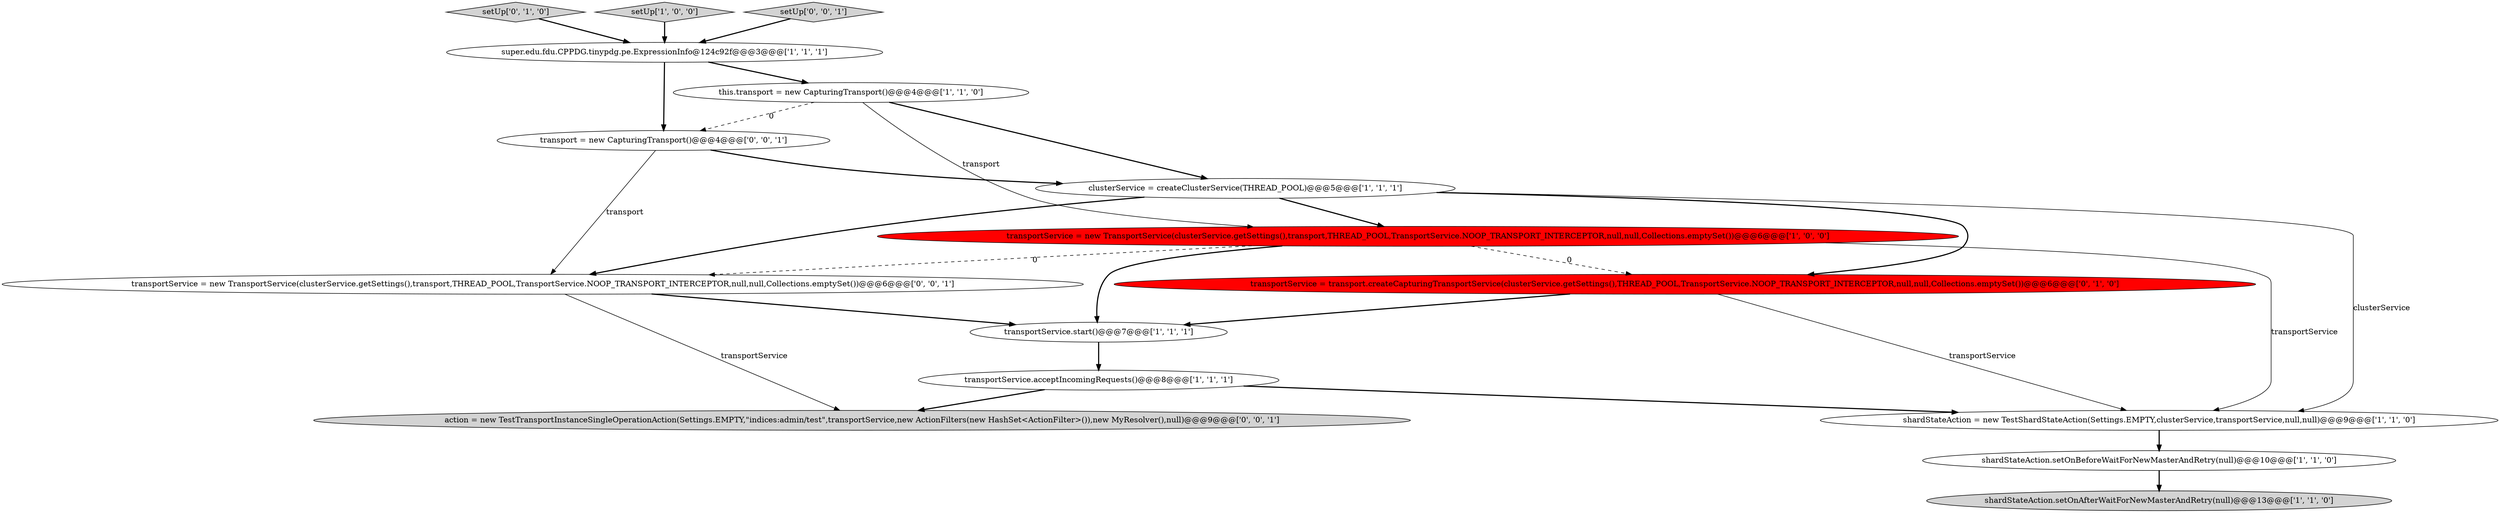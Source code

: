 digraph {
2 [style = filled, label = "super.edu.fdu.CPPDG.tinypdg.pe.ExpressionInfo@124c92f@@@3@@@['1', '1', '1']", fillcolor = white, shape = ellipse image = "AAA0AAABBB1BBB"];
6 [style = filled, label = "transportService = new TransportService(clusterService.getSettings(),transport,THREAD_POOL,TransportService.NOOP_TRANSPORT_INTERCEPTOR,null,null,Collections.emptySet())@@@6@@@['1', '0', '0']", fillcolor = red, shape = ellipse image = "AAA1AAABBB1BBB"];
9 [style = filled, label = "shardStateAction = new TestShardStateAction(Settings.EMPTY,clusterService,transportService,null,null)@@@9@@@['1', '1', '0']", fillcolor = white, shape = ellipse image = "AAA0AAABBB1BBB"];
3 [style = filled, label = "this.transport = new CapturingTransport()@@@4@@@['1', '1', '0']", fillcolor = white, shape = ellipse image = "AAA0AAABBB1BBB"];
0 [style = filled, label = "transportService.acceptIncomingRequests()@@@8@@@['1', '1', '1']", fillcolor = white, shape = ellipse image = "AAA0AAABBB1BBB"];
11 [style = filled, label = "transportService = transport.createCapturingTransportService(clusterService.getSettings(),THREAD_POOL,TransportService.NOOP_TRANSPORT_INTERCEPTOR,null,null,Collections.emptySet())@@@6@@@['0', '1', '0']", fillcolor = red, shape = ellipse image = "AAA1AAABBB2BBB"];
14 [style = filled, label = "transportService = new TransportService(clusterService.getSettings(),transport,THREAD_POOL,TransportService.NOOP_TRANSPORT_INTERCEPTOR,null,null,Collections.emptySet())@@@6@@@['0', '0', '1']", fillcolor = white, shape = ellipse image = "AAA0AAABBB3BBB"];
12 [style = filled, label = "action = new TestTransportInstanceSingleOperationAction(Settings.EMPTY,\"indices:admin/test\",transportService,new ActionFilters(new HashSet<ActionFilter>()),new MyResolver(),null)@@@9@@@['0', '0', '1']", fillcolor = lightgray, shape = ellipse image = "AAA0AAABBB3BBB"];
4 [style = filled, label = "clusterService = createClusterService(THREAD_POOL)@@@5@@@['1', '1', '1']", fillcolor = white, shape = ellipse image = "AAA0AAABBB1BBB"];
7 [style = filled, label = "shardStateAction.setOnBeforeWaitForNewMasterAndRetry(null)@@@10@@@['1', '1', '0']", fillcolor = white, shape = ellipse image = "AAA0AAABBB1BBB"];
10 [style = filled, label = "setUp['0', '1', '0']", fillcolor = lightgray, shape = diamond image = "AAA0AAABBB2BBB"];
13 [style = filled, label = "transport = new CapturingTransport()@@@4@@@['0', '0', '1']", fillcolor = white, shape = ellipse image = "AAA0AAABBB3BBB"];
1 [style = filled, label = "setUp['1', '0', '0']", fillcolor = lightgray, shape = diamond image = "AAA0AAABBB1BBB"];
8 [style = filled, label = "shardStateAction.setOnAfterWaitForNewMasterAndRetry(null)@@@13@@@['1', '1', '0']", fillcolor = lightgray, shape = ellipse image = "AAA0AAABBB1BBB"];
15 [style = filled, label = "setUp['0', '0', '1']", fillcolor = lightgray, shape = diamond image = "AAA0AAABBB3BBB"];
5 [style = filled, label = "transportService.start()@@@7@@@['1', '1', '1']", fillcolor = white, shape = ellipse image = "AAA0AAABBB1BBB"];
0->9 [style = bold, label=""];
4->14 [style = bold, label=""];
15->2 [style = bold, label=""];
4->9 [style = solid, label="clusterService"];
4->6 [style = bold, label=""];
0->12 [style = bold, label=""];
2->3 [style = bold, label=""];
6->11 [style = dashed, label="0"];
6->14 [style = dashed, label="0"];
9->7 [style = bold, label=""];
7->8 [style = bold, label=""];
3->13 [style = dashed, label="0"];
3->4 [style = bold, label=""];
13->14 [style = solid, label="transport"];
2->13 [style = bold, label=""];
3->6 [style = solid, label="transport"];
6->5 [style = bold, label=""];
11->5 [style = bold, label=""];
6->9 [style = solid, label="transportService"];
5->0 [style = bold, label=""];
10->2 [style = bold, label=""];
1->2 [style = bold, label=""];
4->11 [style = bold, label=""];
14->12 [style = solid, label="transportService"];
11->9 [style = solid, label="transportService"];
14->5 [style = bold, label=""];
13->4 [style = bold, label=""];
}
